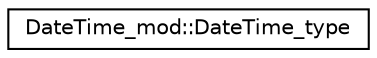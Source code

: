 digraph "Graphical Class Hierarchy"
{
 // LATEX_PDF_SIZE
  edge [fontname="Helvetica",fontsize="10",labelfontname="Helvetica",labelfontsize="10"];
  node [fontname="Helvetica",fontsize="10",shape=record];
  rankdir="LR";
  Node0 [label="DateTime_mod::DateTime_type",height=0.2,width=0.4,color="black", fillcolor="white", style="filled",URL="$structDateTime__mod_1_1DateTime__type.html",tooltip="The dateTime_type class."];
}
